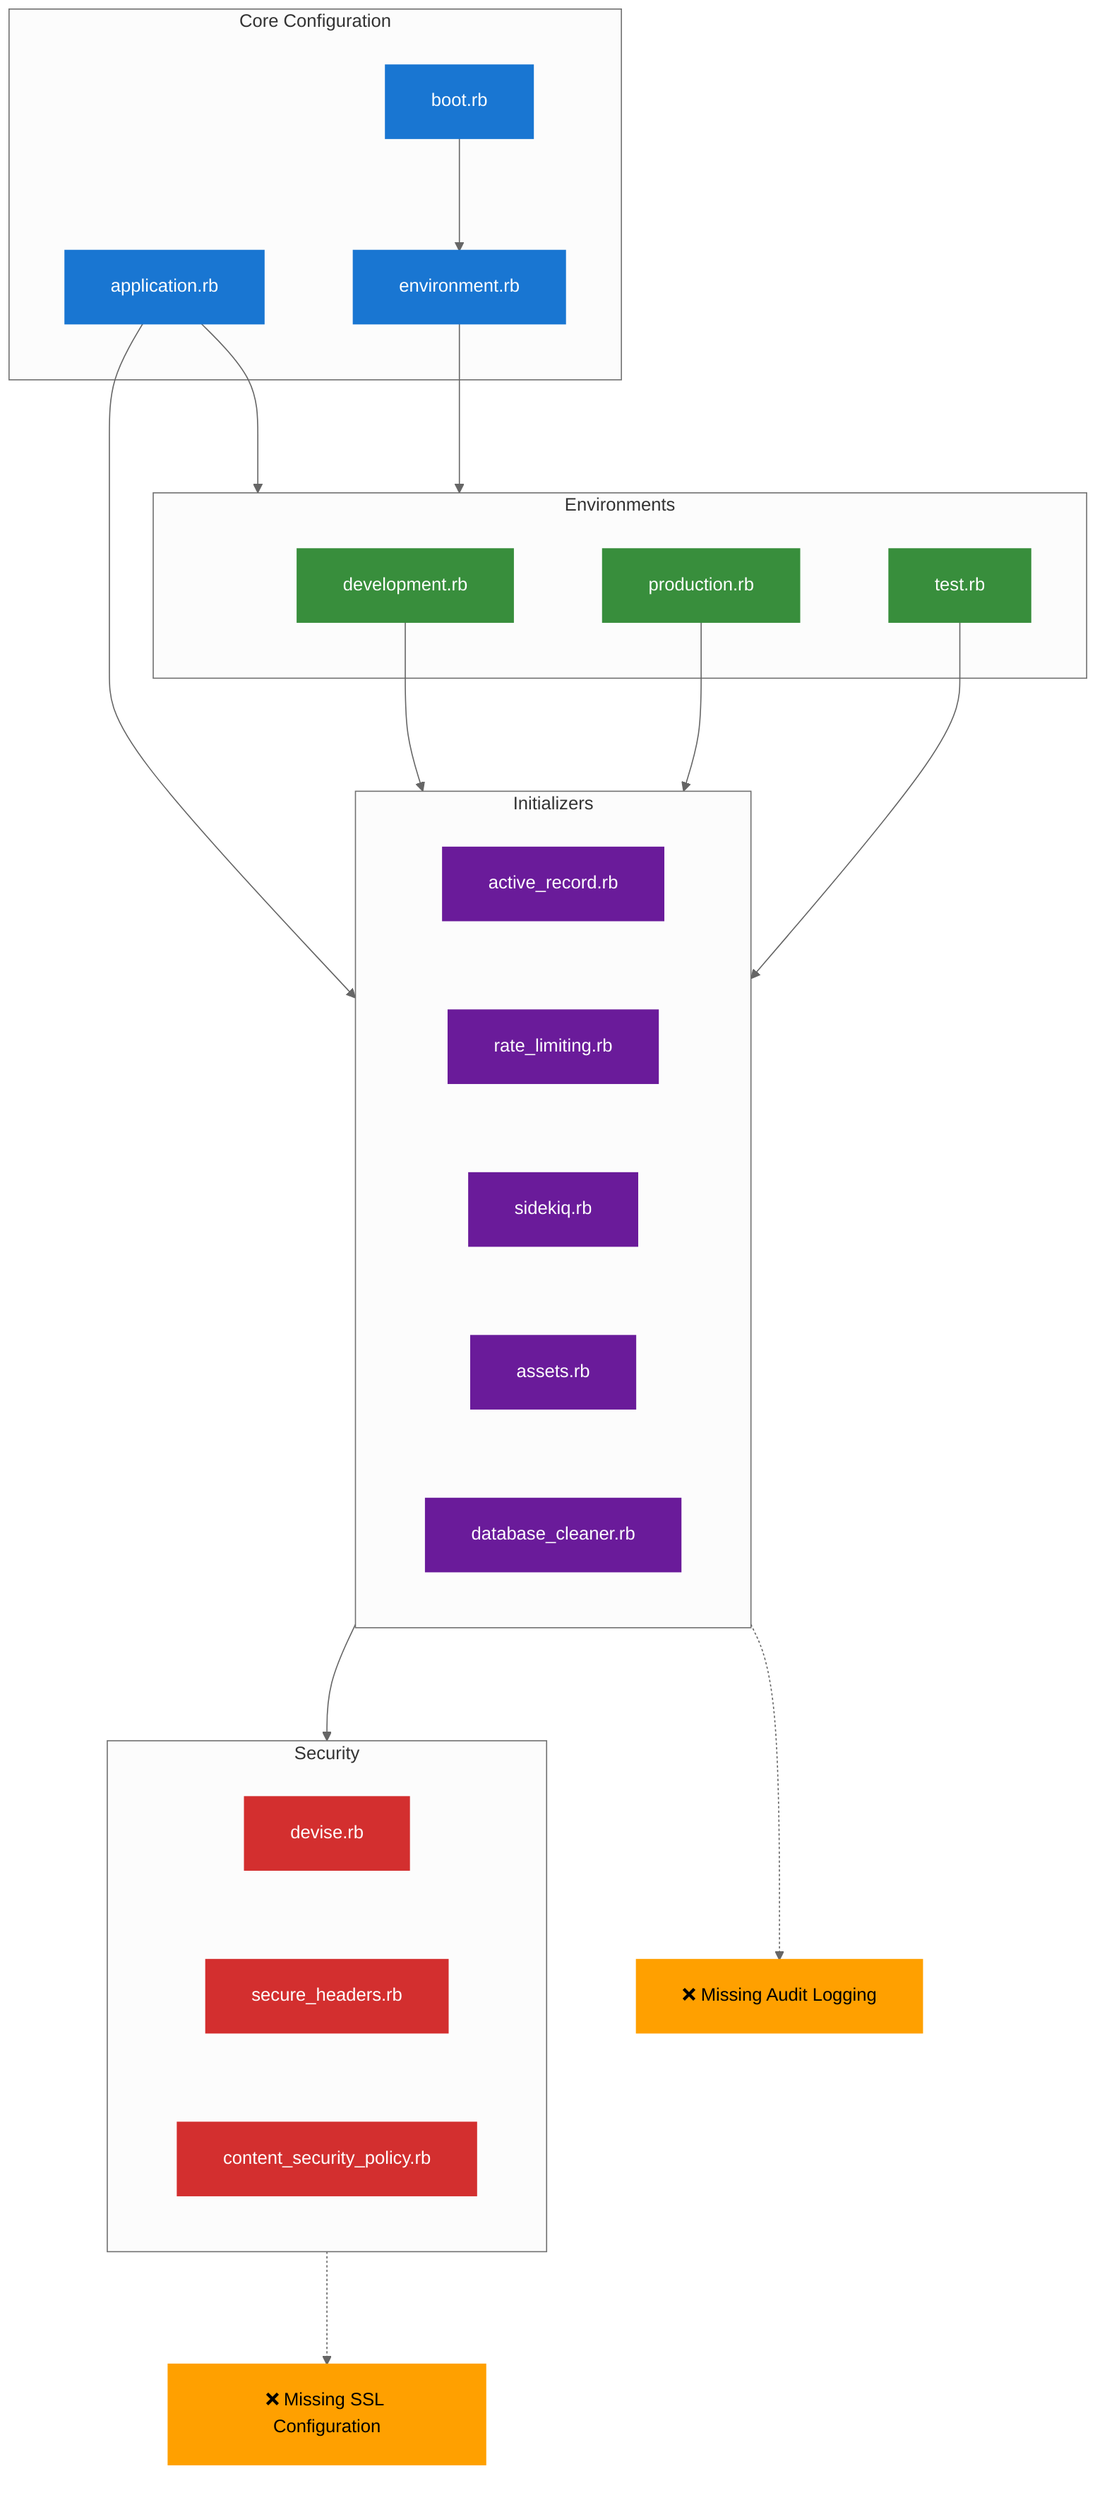 %%{init: {
  'flowchart': {
    'curve': 'basis',
    'nodeSpacing': 80,
    'rankSpacing': 100,
    'padding': 20
  },
  'theme': 'neutral'
}}%%

graph TB
    %% Style definitions
    classDef core fill:#1976D2,stroke:#1976D2,color:#fff,stroke-width:2px
    classDef env fill:#388E3C,stroke:#388E3C,color:#fff,stroke-width:2px
    classDef init fill:#6A1B9A,stroke:#6A1B9A,color:#fff,stroke-width:2px
    classDef security fill:#D32F2F,stroke:#D32F2F,color:#fff,stroke-width:2px
    classDef warning fill:#FFA000,stroke:#FFA000,color:#000,stroke-width:2px

    %% Core Configuration
    subgraph CoreConfig["Core Configuration"]
        Application["application.rb"]:::core
        Boot["boot.rb"]:::core
        Environment["environment.rb"]:::core
    end

    %% Environment Configuration
    subgraph Environments["Environments"]
        Development["development.rb"]:::env
        Production["production.rb"]:::env
        Test["test.rb"]:::env
    end

    %% Initializers
    subgraph Initializers["Initializers"]
        ActiveRecord["active_record.rb"]:::init
        RateLimiting["rate_limiting.rb"]:::init
        Sidekiq["sidekiq.rb"]:::init
        Assets["assets.rb"]:::init
        DatabaseCleaner["database_cleaner.rb"]:::init
    end

    %% Security Configuration
    subgraph Security["Security"]
        Devise["devise.rb"]:::security
        SecureHeaders["secure_headers.rb"]:::security
        CSP["content_security_policy.rb"]:::security
    end

    %% Missing Components
    MissingSSL["❌ Missing SSL Configuration"]:::warning
    MissingAudit["❌ Missing Audit Logging"]:::warning

    %% Relationships
    Application --> Environments
    Application --> Initializers
    Environment --> Environments
    Boot --> Environment
    
    Development --> Initializers
    Production --> Initializers
    Test --> Initializers
    
    Initializers --> Security

    Security -.-> MissingSSL
    Initializers -.-> MissingAudit